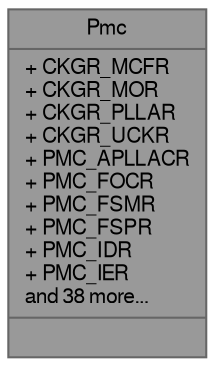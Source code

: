 digraph "Pmc"
{
 // LATEX_PDF_SIZE
  bgcolor="transparent";
  edge [fontname=FreeSans,fontsize=10,labelfontname=FreeSans,labelfontsize=10];
  node [fontname=FreeSans,fontsize=10,shape=box,height=0.2,width=0.4];
  Node1 [shape=record,label="{Pmc\n|+ CKGR_MCFR\l+ CKGR_MOR\l+ CKGR_PLLAR\l+ CKGR_UCKR\l+ PMC_APLLACR\l+ PMC_FOCR\l+ PMC_FSMR\l+ PMC_FSPR\l+ PMC_IDR\l+ PMC_IER\land 38 more...\l|}",height=0.2,width=0.4,color="gray40", fillcolor="grey60", style="filled", fontcolor="black",tooltip="Pmc hardware registers."];
}
